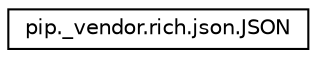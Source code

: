 digraph "Graphical Class Hierarchy"
{
 // LATEX_PDF_SIZE
  edge [fontname="Helvetica",fontsize="10",labelfontname="Helvetica",labelfontsize="10"];
  node [fontname="Helvetica",fontsize="10",shape=record];
  rankdir="LR";
  Node0 [label="pip._vendor.rich.json.JSON",height=0.2,width=0.4,color="black", fillcolor="white", style="filled",URL="$classpip_1_1__vendor_1_1rich_1_1json_1_1JSON.html",tooltip=" "];
}

